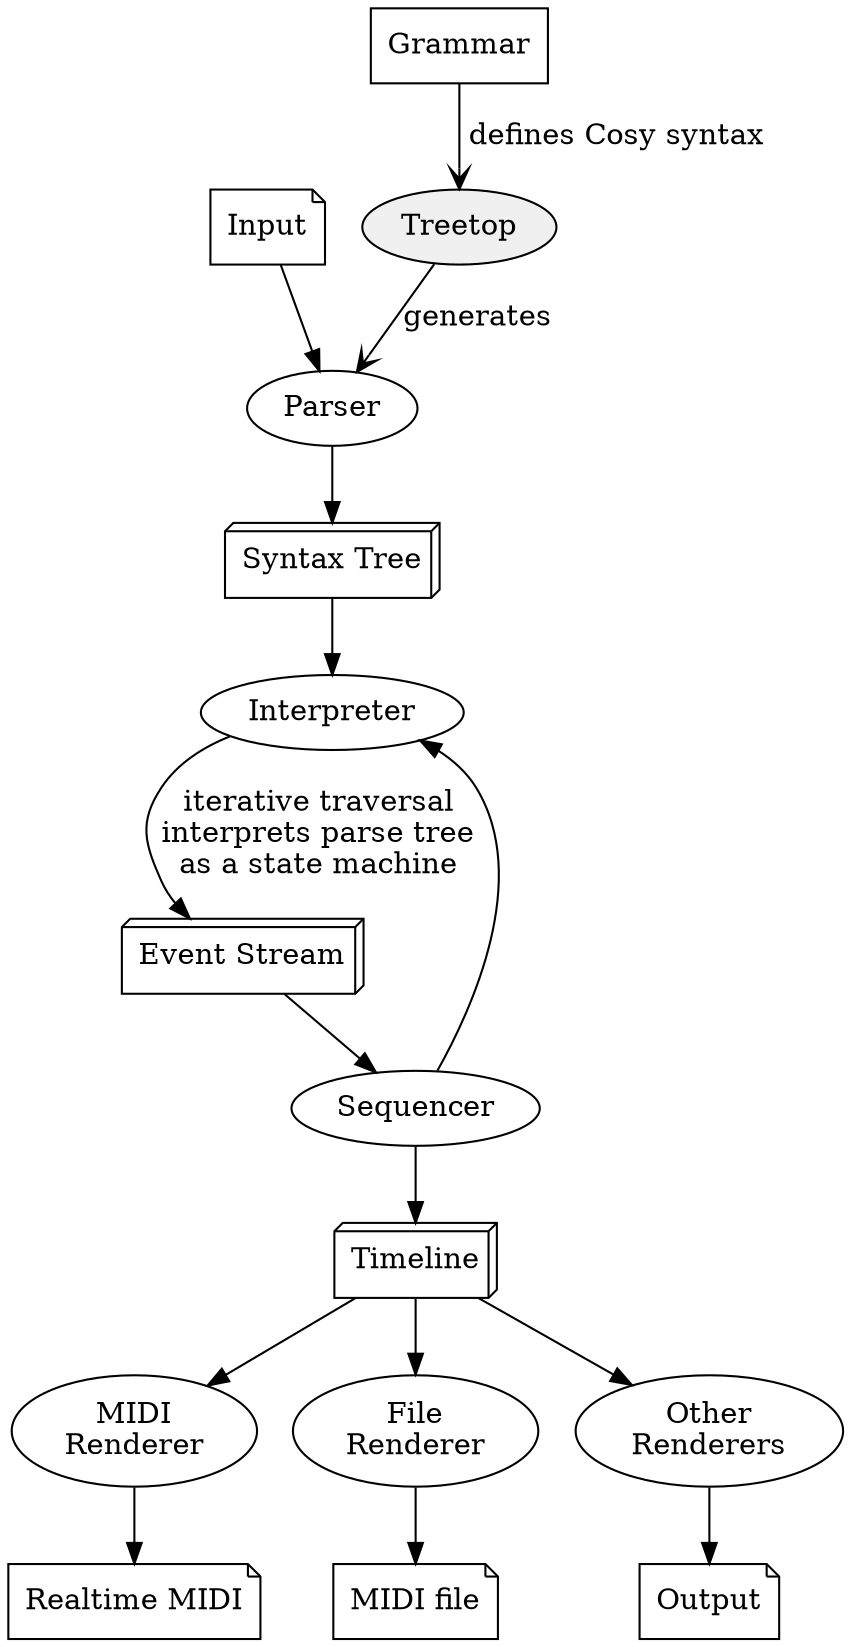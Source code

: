 digraph g {
	
	Input [shape=note]
	Grammar [shape=rectangle]
	Treetop [style=filled fillcolor="#f0f0f0"]
	Parser
	SyntaxTree [label="Syntax Tree" shape=box3d]
	Interpreter
	Events [label="Event Stream" shape=box3d]
	Sequencer
	Timeline [label="Timeline" shape=box3d]
	MidiRenderer [label="MIDI\nRenderer"]
	MidiOutput [label="Realtime MIDI" shape=note]
	MidiFileRenderer [label="File\nRenderer"]
	MidiFileOutput [label="MIDI file" shape=note]
	Renderer [label="Other\nRenderers"]
	Output [shape=note]
	
	Input -> Parser
	Grammar -> Treetop [label=" defines Cosy syntax" arrowhead=vee]
	Treetop -> Parser [label="generates" arrowhead=vee]
	Parser -> SyntaxTree
	SyntaxTree -> Interpreter
	Interpreter -> Events  [label="iterative traversal\ninterprets parse tree\nas a state machine"]
	Events -> Sequencer
	Sequencer -> Interpreter
	Sequencer -> Timeline
	Timeline -> MidiRenderer
	MidiRenderer -> MidiOutput
	Timeline -> MidiFileRenderer
	MidiFileRenderer -> MidiFileOutput
	Timeline -> Renderer
	Renderer -> Output	
}